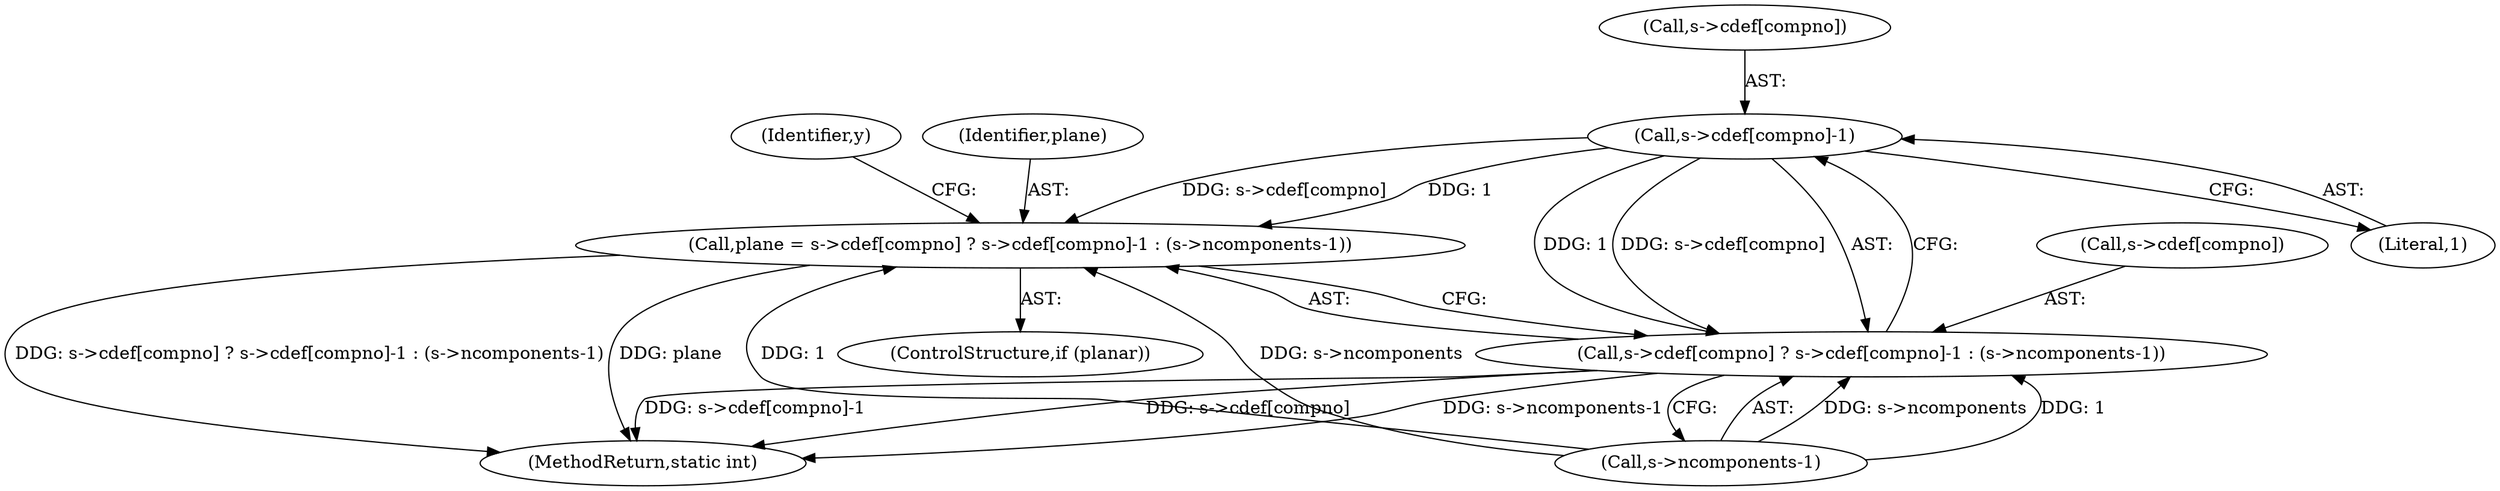 digraph "0_FFmpeg_fe448cd28d674c3eff3072552eae366d0b659ce9@array" {
"1000873" [label="(Call,s->cdef[compno]-1)"];
"1000865" [label="(Call,plane = s->cdef[compno] ? s->cdef[compno]-1 : (s->ncomponents-1))"];
"1000867" [label="(Call,s->cdef[compno] ? s->cdef[compno]-1 : (s->ncomponents-1))"];
"1000868" [label="(Call,s->cdef[compno])"];
"1000874" [label="(Call,s->cdef[compno])"];
"1000879" [label="(Literal,1)"];
"1000880" [label="(Call,s->ncomponents-1)"];
"1000873" [label="(Call,s->cdef[compno]-1)"];
"1000867" [label="(Call,s->cdef[compno] ? s->cdef[compno]-1 : (s->ncomponents-1))"];
"1000886" [label="(Identifier,y)"];
"1000866" [label="(Identifier,plane)"];
"1000863" [label="(ControlStructure,if (planar))"];
"1001090" [label="(MethodReturn,static int)"];
"1000865" [label="(Call,plane = s->cdef[compno] ? s->cdef[compno]-1 : (s->ncomponents-1))"];
"1000873" -> "1000867"  [label="AST: "];
"1000873" -> "1000879"  [label="CFG: "];
"1000874" -> "1000873"  [label="AST: "];
"1000879" -> "1000873"  [label="AST: "];
"1000867" -> "1000873"  [label="CFG: "];
"1000873" -> "1000865"  [label="DDG: s->cdef[compno]"];
"1000873" -> "1000865"  [label="DDG: 1"];
"1000873" -> "1000867"  [label="DDG: s->cdef[compno]"];
"1000873" -> "1000867"  [label="DDG: 1"];
"1000865" -> "1000863"  [label="AST: "];
"1000865" -> "1000867"  [label="CFG: "];
"1000866" -> "1000865"  [label="AST: "];
"1000867" -> "1000865"  [label="AST: "];
"1000886" -> "1000865"  [label="CFG: "];
"1000865" -> "1001090"  [label="DDG: plane"];
"1000865" -> "1001090"  [label="DDG: s->cdef[compno] ? s->cdef[compno]-1 : (s->ncomponents-1)"];
"1000880" -> "1000865"  [label="DDG: s->ncomponents"];
"1000880" -> "1000865"  [label="DDG: 1"];
"1000867" -> "1000880"  [label="CFG: "];
"1000868" -> "1000867"  [label="AST: "];
"1000880" -> "1000867"  [label="AST: "];
"1000867" -> "1001090"  [label="DDG: s->cdef[compno]-1"];
"1000867" -> "1001090"  [label="DDG: s->cdef[compno]"];
"1000867" -> "1001090"  [label="DDG: s->ncomponents-1"];
"1000880" -> "1000867"  [label="DDG: s->ncomponents"];
"1000880" -> "1000867"  [label="DDG: 1"];
}

